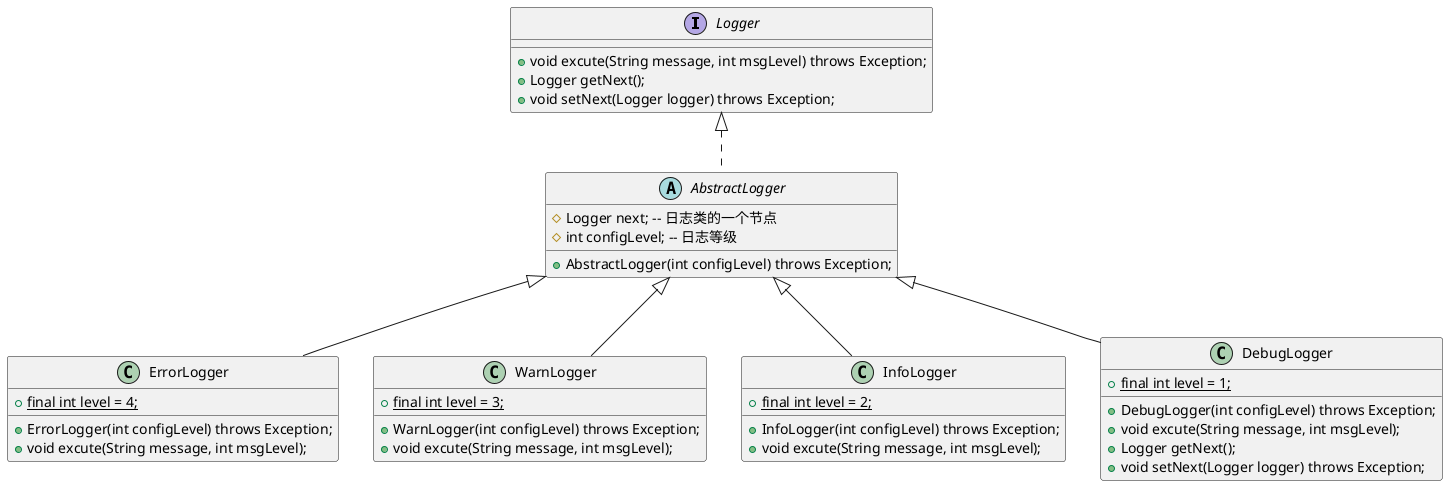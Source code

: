 @startuml

interface Logger
abstract class AbstractLogger
class ErrorLogger
class WarnLogger
class InfoLogger
class DebugLogger

AbstractLogger .up.|> Logger
ErrorLogger -up-|> AbstractLogger
WarnLogger -up-|> AbstractLogger
InfoLogger -up-|> AbstractLogger
DebugLogger -up-|> AbstractLogger


interface Logger {
    +void excute(String message, int msgLevel) throws Exception;
    +Logger getNext();
    +void setNext(Logger logger) throws Exception;
}

abstract class AbstractLogger {
    #Logger next; -- 日志类的一个节点
    #int configLevel; -- 日志等级
    +AbstractLogger(int configLevel) throws Exception;
}

class ErrorLogger {
    +{static}final int level = 4;
    +ErrorLogger(int configLevel) throws Exception;
    +void excute(String message, int msgLevel);
}

class WarnLogger {
    +{static}final int level = 3;
    +WarnLogger(int configLevel) throws Exception;
    +void excute(String message, int msgLevel);
}

class InfoLogger {
    +{static}final int level = 2;
    +InfoLogger(int configLevel) throws Exception;
    +void excute(String message, int msgLevel);
}

class DebugLogger {
    +{static}final int level = 1;
    +DebugLogger(int configLevel) throws Exception;
    +void excute(String message, int msgLevel);
    +Logger getNext();
    +void setNext(Logger logger) throws Exception;
}


@enduml